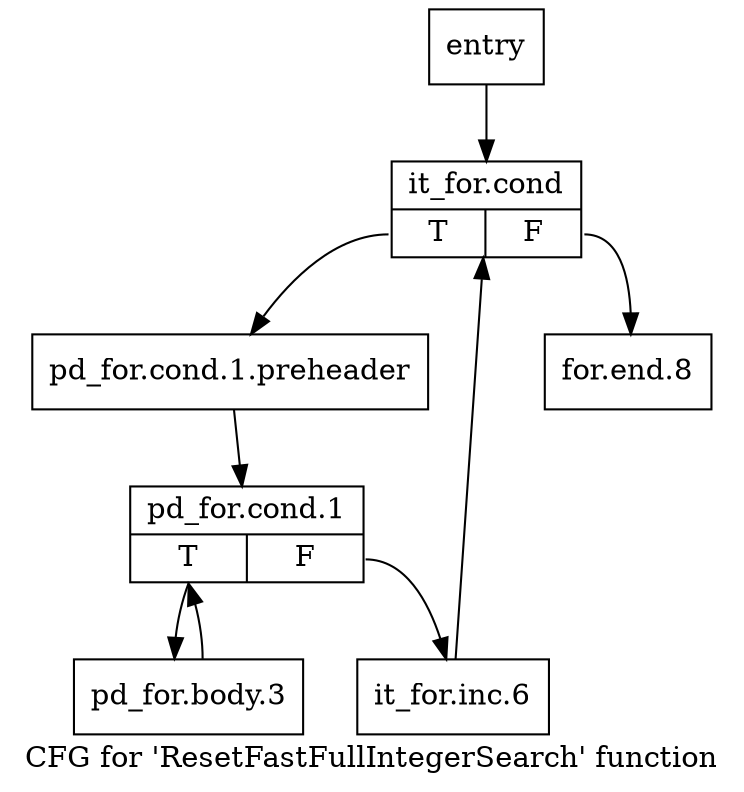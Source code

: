 digraph "CFG for 'ResetFastFullIntegerSearch' function" {
	label="CFG for 'ResetFastFullIntegerSearch' function";

	Node0x19463e0 [shape=record,label="{entry}"];
	Node0x19463e0 -> Node0x1946430;
	Node0x1946430 [shape=record,label="{it_for.cond|{<s0>T|<s1>F}}"];
	Node0x1946430:s0 -> Node0x1946480;
	Node0x1946430:s1 -> Node0x19465c0;
	Node0x1946480 [shape=record,label="{pd_for.cond.1.preheader}"];
	Node0x1946480 -> Node0x19464d0;
	Node0x19464d0 [shape=record,label="{pd_for.cond.1|{<s0>T|<s1>F}}"];
	Node0x19464d0:s0 -> Node0x1946520;
	Node0x19464d0:s1 -> Node0x1946570;
	Node0x1946520 [shape=record,label="{pd_for.body.3}"];
	Node0x1946520 -> Node0x19464d0;
	Node0x1946570 [shape=record,label="{it_for.inc.6}"];
	Node0x1946570 -> Node0x1946430;
	Node0x19465c0 [shape=record,label="{for.end.8}"];
}
